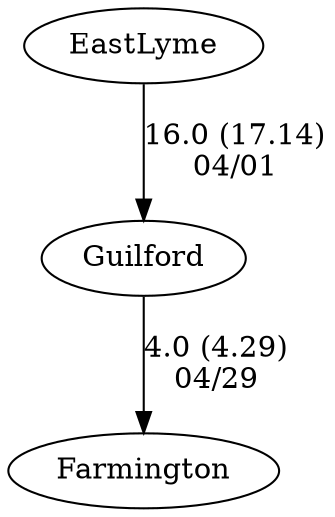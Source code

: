 digraph girls1eightsGuilford {EastLyme [URL="girls1eightsGuilfordEastLyme.html"];Guilford [URL="girls1eightsGuilfordGuilford.html"];Farmington [URL="girls1eightsGuilfordFarmington.html"];EastLyme -> Guilford[label="16.0 (17.14)
04/01", weight="84", tooltip="NEIRA Boys & Girls Eights,Guilford High School vs East Lyme High School			
Distance: 1400m Conditions: Tailwind increasing in intensity as the races progressed. Rain throughout. Race Order GN4, G1V, B1V, BN8, G2V Comments: All floating starts. Races are not comparable. Novice races were about 150m shorter. In the Girls 2nd Varsity race, Guilford's steering wire snapped at 900m. They finished with no steering. East Lyme was ahead by open water when it snapped. Thank you East Lyme for a great day of racing
None", URL="http://www.row2k.com/results/resultspage.cfm?UID=576D40DCF411E79F5B1071832A056F2F&cat=5", random="random"]; 
Guilford -> Farmington[label="4.0 (4.29)
04/29", weight="96", tooltip="NEIRA Boys & Girls Eights,Guilford High School vs Farmington High School			
Distance: 1400m Conditions: 7-10mph head/cross wind Comments: All starts were floating starts. Races are not comparable. Race Order G1, B1, G2, BN. Farmington 2V Boys 8, 3V boys 8 and Girls Novice 8 rowed as exhibition boats. Thank you Farmington for a great morning of racing!
None", URL="http://www.row2k.com/results/resultspage.cfm?UID=EAD62B2712391FF51E6EC8766B20FC79&cat=5", random="random"]}